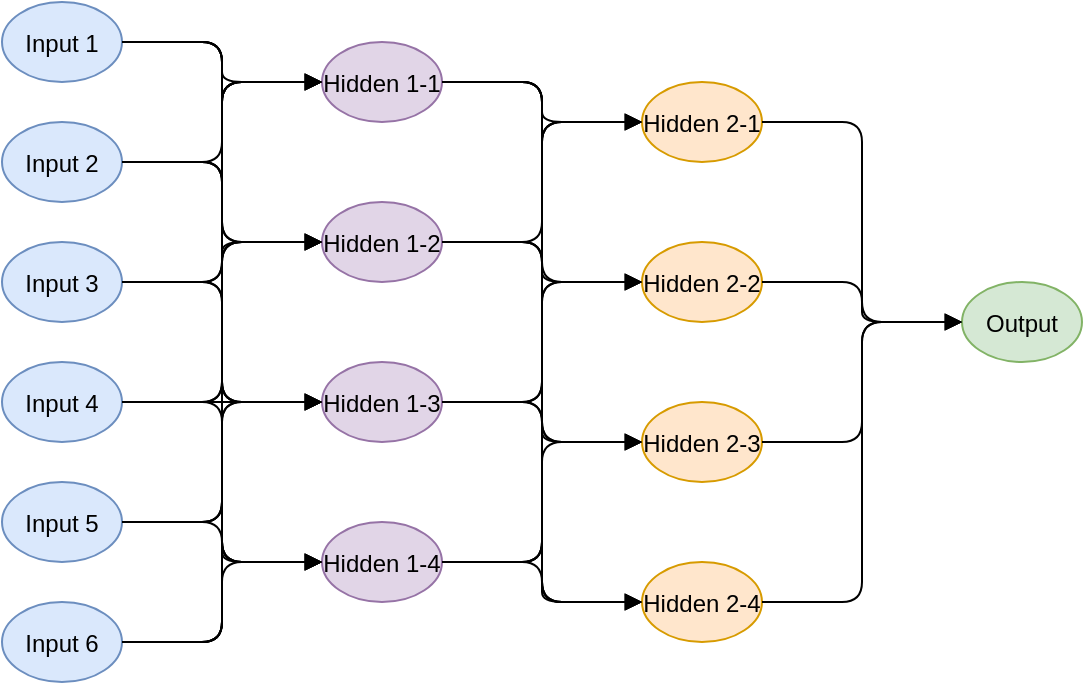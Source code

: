 <mxfile>
    <diagram name="MLP Architecture" id="0">
        <mxGraphModel dx="594" dy="841" grid="1" gridSize="10" guides="1" tooltips="1" connect="1" arrows="1" fold="1" page="1" pageScale="1" pageWidth="850" pageHeight="1100" math="0" shadow="0">
            <root>
                <mxCell id="0"/>
                <mxCell id="1" parent="0"/>
                <mxCell id="in1" value="Input 1" style="ellipse;fillColor=#dae8fc;strokeColor=#6c8ebf;" parent="1" vertex="1">
                    <mxGeometry x="60" y="60" width="60" height="40" as="geometry"/>
                </mxCell>
                <mxCell id="in2" value="Input 2" style="ellipse;fillColor=#dae8fc;strokeColor=#6c8ebf;" parent="1" vertex="1">
                    <mxGeometry x="60" y="120" width="60" height="40" as="geometry"/>
                </mxCell>
                <mxCell id="in3" value="Input 3" style="ellipse;fillColor=#dae8fc;strokeColor=#6c8ebf;" parent="1" vertex="1">
                    <mxGeometry x="60" y="180" width="60" height="40" as="geometry"/>
                </mxCell>
                <mxCell id="in4" value="Input 4" style="ellipse;fillColor=#dae8fc;strokeColor=#6c8ebf;" parent="1" vertex="1">
                    <mxGeometry x="60" y="240" width="60" height="40" as="geometry"/>
                </mxCell>
                <mxCell id="in5" value="Input 5" style="ellipse;fillColor=#dae8fc;strokeColor=#6c8ebf;" parent="1" vertex="1">
                    <mxGeometry x="60" y="300" width="60" height="40" as="geometry"/>
                </mxCell>
                <mxCell id="in6" value="Input 6" style="ellipse;fillColor=#dae8fc;strokeColor=#6c8ebf;" parent="1" vertex="1">
                    <mxGeometry x="60" y="360" width="60" height="40" as="geometry"/>
                </mxCell>
                <mxCell id="h1_1" value="Hidden 1-1" style="ellipse;fillColor=#e1d5e7;strokeColor=#9673a6;" parent="1" vertex="1">
                    <mxGeometry x="220" y="80" width="60" height="40" as="geometry"/>
                </mxCell>
                <mxCell id="h1_2" value="Hidden 1-2" style="ellipse;fillColor=#e1d5e7;strokeColor=#9673a6;" parent="1" vertex="1">
                    <mxGeometry x="220" y="160" width="60" height="40" as="geometry"/>
                </mxCell>
                <mxCell id="h1_3" value="Hidden 1-3" style="ellipse;fillColor=#e1d5e7;strokeColor=#9673a6;" parent="1" vertex="1">
                    <mxGeometry x="220" y="240" width="60" height="40" as="geometry"/>
                </mxCell>
                <mxCell id="h1_4" value="Hidden 1-4" style="ellipse;fillColor=#e1d5e7;strokeColor=#9673a6;" parent="1" vertex="1">
                    <mxGeometry x="220" y="320" width="60" height="40" as="geometry"/>
                </mxCell>
                <mxCell id="h2_1" value="Hidden 2-1" style="ellipse;fillColor=#ffe6cc;strokeColor=#d79b00;" parent="1" vertex="1">
                    <mxGeometry x="380" y="100" width="60" height="40" as="geometry"/>
                </mxCell>
                <mxCell id="h2_2" value="Hidden 2-2" style="ellipse;fillColor=#ffe6cc;strokeColor=#d79b00;" parent="1" vertex="1">
                    <mxGeometry x="380" y="180" width="60" height="40" as="geometry"/>
                </mxCell>
                <mxCell id="h2_3" value="Hidden 2-3" style="ellipse;fillColor=#ffe6cc;strokeColor=#d79b00;" parent="1" vertex="1">
                    <mxGeometry x="380" y="260" width="60" height="40" as="geometry"/>
                </mxCell>
                <mxCell id="h2_4" value="Hidden 2-4" style="ellipse;fillColor=#ffe6cc;strokeColor=#d79b00;" parent="1" vertex="1">
                    <mxGeometry x="380" y="340" width="60" height="40" as="geometry"/>
                </mxCell>
                <mxCell id="out1" value="Output" style="ellipse;fillColor=#d5e8d4;strokeColor=#82b366;" parent="1" vertex="1">
                    <mxGeometry x="540" y="200" width="60" height="40" as="geometry"/>
                </mxCell>
                <mxCell id="e1" style="edgeStyle=elbowEdgeStyle;endArrow=block;" parent="1" source="in1" target="h1_1" edge="1">
                    <mxGeometry relative="1" as="geometry"/>
                </mxCell>
                <mxCell id="e2" style="edgeStyle=elbowEdgeStyle;endArrow=block;" parent="1" source="in1" target="h1_2" edge="1">
                    <mxGeometry relative="1" as="geometry"/>
                </mxCell>
                <mxCell id="e3" style="edgeStyle=elbowEdgeStyle;endArrow=block;" parent="1" source="in1" target="h1_3" edge="1">
                    <mxGeometry relative="1" as="geometry"/>
                </mxCell>
                <mxCell id="e4" style="edgeStyle=elbowEdgeStyle;endArrow=block;" parent="1" target="h1_4" edge="1">
                    <mxGeometry relative="1" as="geometry">
                        <mxPoint x="120" y="80" as="sourcePoint"/>
                    </mxGeometry>
                </mxCell>
                <mxCell id="e5" style="edgeStyle=elbowEdgeStyle;endArrow=block;" parent="1" source="in2" target="h1_1" edge="1">
                    <mxGeometry relative="1" as="geometry"/>
                </mxCell>
                <mxCell id="e6" style="edgeStyle=elbowEdgeStyle;endArrow=block;" parent="1" source="in2" target="h1_2" edge="1">
                    <mxGeometry relative="1" as="geometry"/>
                </mxCell>
                <mxCell id="e7" style="edgeStyle=elbowEdgeStyle;endArrow=block;" parent="1" source="in2" target="h1_3" edge="1">
                    <mxGeometry relative="1" as="geometry"/>
                </mxCell>
                <mxCell id="e8" style="edgeStyle=elbowEdgeStyle;endArrow=block;" parent="1" source="in2" target="h1_4" edge="1">
                    <mxGeometry relative="1" as="geometry"/>
                </mxCell>
                <mxCell id="e9" style="edgeStyle=elbowEdgeStyle;endArrow=block;" parent="1" source="in3" target="h1_1" edge="1">
                    <mxGeometry relative="1" as="geometry"/>
                </mxCell>
                <mxCell id="e10" style="edgeStyle=elbowEdgeStyle;endArrow=block;" parent="1" source="in3" target="h1_2" edge="1">
                    <mxGeometry relative="1" as="geometry"/>
                </mxCell>
                <mxCell id="e11" style="edgeStyle=elbowEdgeStyle;endArrow=block;" parent="1" source="in3" target="h1_3" edge="1">
                    <mxGeometry relative="1" as="geometry"/>
                </mxCell>
                <mxCell id="e12" style="edgeStyle=elbowEdgeStyle;endArrow=block;" parent="1" source="in3" target="h1_4" edge="1">
                    <mxGeometry relative="1" as="geometry"/>
                </mxCell>
                <mxCell id="e13" style="edgeStyle=elbowEdgeStyle;endArrow=block;" parent="1" source="in4" target="h1_1" edge="1">
                    <mxGeometry relative="1" as="geometry"/>
                </mxCell>
                <mxCell id="e14" style="edgeStyle=elbowEdgeStyle;endArrow=block;" parent="1" source="in4" target="h1_2" edge="1">
                    <mxGeometry relative="1" as="geometry"/>
                </mxCell>
                <mxCell id="e15" style="edgeStyle=elbowEdgeStyle;endArrow=block;" parent="1" source="in4" target="h1_3" edge="1">
                    <mxGeometry relative="1" as="geometry"/>
                </mxCell>
                <mxCell id="e16" style="edgeStyle=elbowEdgeStyle;endArrow=block;" parent="1" source="in4" target="h1_4" edge="1">
                    <mxGeometry relative="1" as="geometry"/>
                </mxCell>
                <mxCell id="e17" style="edgeStyle=elbowEdgeStyle;endArrow=block;" parent="1" source="in5" target="h1_1" edge="1">
                    <mxGeometry relative="1" as="geometry"/>
                </mxCell>
                <mxCell id="e18" style="edgeStyle=elbowEdgeStyle;endArrow=block;" parent="1" source="in5" target="h1_2" edge="1">
                    <mxGeometry relative="1" as="geometry"/>
                </mxCell>
                <mxCell id="e19" style="edgeStyle=elbowEdgeStyle;endArrow=block;" parent="1" source="in5" target="h1_3" edge="1">
                    <mxGeometry relative="1" as="geometry"/>
                </mxCell>
                <mxCell id="e20" style="edgeStyle=elbowEdgeStyle;endArrow=block;" parent="1" source="in5" target="h1_4" edge="1">
                    <mxGeometry relative="1" as="geometry"/>
                </mxCell>
                <mxCell id="e21" style="edgeStyle=elbowEdgeStyle;endArrow=block;" parent="1" source="in6" target="h1_1" edge="1">
                    <mxGeometry relative="1" as="geometry"/>
                </mxCell>
                <mxCell id="e22" style="edgeStyle=elbowEdgeStyle;endArrow=block;" parent="1" source="in6" target="h1_2" edge="1">
                    <mxGeometry relative="1" as="geometry"/>
                </mxCell>
                <mxCell id="e23" style="edgeStyle=elbowEdgeStyle;endArrow=block;" parent="1" source="in6" target="h1_3" edge="1">
                    <mxGeometry relative="1" as="geometry"/>
                </mxCell>
                <mxCell id="e24" style="edgeStyle=elbowEdgeStyle;endArrow=block;" parent="1" source="in6" target="h1_4" edge="1">
                    <mxGeometry relative="1" as="geometry"/>
                </mxCell>
                <mxCell id="e25" style="edgeStyle=elbowEdgeStyle;endArrow=block;" parent="1" source="h1_1" target="h2_1" edge="1">
                    <mxGeometry relative="1" as="geometry"/>
                </mxCell>
                <mxCell id="e26" style="edgeStyle=elbowEdgeStyle;endArrow=block;" parent="1" source="h1_1" target="h2_2" edge="1">
                    <mxGeometry relative="1" as="geometry"/>
                </mxCell>
                <mxCell id="e27" style="edgeStyle=elbowEdgeStyle;endArrow=block;" parent="1" source="h1_1" target="h2_3" edge="1">
                    <mxGeometry relative="1" as="geometry"/>
                </mxCell>
                <mxCell id="e28" style="edgeStyle=elbowEdgeStyle;endArrow=block;" parent="1" source="h1_1" target="h2_4" edge="1">
                    <mxGeometry relative="1" as="geometry"/>
                </mxCell>
                <mxCell id="e29" style="edgeStyle=elbowEdgeStyle;endArrow=block;" parent="1" source="h1_2" target="h2_1" edge="1">
                    <mxGeometry relative="1" as="geometry"/>
                </mxCell>
                <mxCell id="e30" style="edgeStyle=elbowEdgeStyle;endArrow=block;" parent="1" source="h1_2" target="h2_2" edge="1">
                    <mxGeometry relative="1" as="geometry"/>
                </mxCell>
                <mxCell id="e31" style="edgeStyle=elbowEdgeStyle;endArrow=block;" parent="1" source="h1_2" target="h2_3" edge="1">
                    <mxGeometry relative="1" as="geometry"/>
                </mxCell>
                <mxCell id="e32" style="edgeStyle=elbowEdgeStyle;endArrow=block;" parent="1" source="h1_2" target="h2_4" edge="1">
                    <mxGeometry relative="1" as="geometry"/>
                </mxCell>
                <mxCell id="e33" style="edgeStyle=elbowEdgeStyle;endArrow=block;" parent="1" source="h1_3" target="h2_1" edge="1">
                    <mxGeometry relative="1" as="geometry"/>
                </mxCell>
                <mxCell id="e34" style="edgeStyle=elbowEdgeStyle;endArrow=block;" parent="1" source="h1_3" target="h2_2" edge="1">
                    <mxGeometry relative="1" as="geometry"/>
                </mxCell>
                <mxCell id="e35" style="edgeStyle=elbowEdgeStyle;endArrow=block;" parent="1" source="h1_3" target="h2_3" edge="1">
                    <mxGeometry relative="1" as="geometry"/>
                </mxCell>
                <mxCell id="e36" style="edgeStyle=elbowEdgeStyle;endArrow=block;" parent="1" source="h1_3" target="h2_4" edge="1">
                    <mxGeometry relative="1" as="geometry"/>
                </mxCell>
                <mxCell id="e37" style="edgeStyle=elbowEdgeStyle;endArrow=block;" parent="1" source="h1_4" target="h2_1" edge="1">
                    <mxGeometry relative="1" as="geometry"/>
                </mxCell>
                <mxCell id="e38" style="edgeStyle=elbowEdgeStyle;endArrow=block;" parent="1" source="h1_4" target="h2_2" edge="1">
                    <mxGeometry relative="1" as="geometry"/>
                </mxCell>
                <mxCell id="e39" style="edgeStyle=elbowEdgeStyle;endArrow=block;" parent="1" source="h1_4" target="h2_3" edge="1">
                    <mxGeometry relative="1" as="geometry"/>
                </mxCell>
                <mxCell id="e40" style="edgeStyle=elbowEdgeStyle;endArrow=block;" parent="1" source="h1_4" target="h2_4" edge="1">
                    <mxGeometry relative="1" as="geometry"/>
                </mxCell>
                <mxCell id="e41" style="edgeStyle=elbowEdgeStyle;endArrow=block;" parent="1" source="h2_1" target="out1" edge="1">
                    <mxGeometry relative="1" as="geometry"/>
                </mxCell>
                <mxCell id="e42" style="edgeStyle=elbowEdgeStyle;endArrow=block;" parent="1" source="h2_2" target="out1" edge="1">
                    <mxGeometry relative="1" as="geometry"/>
                </mxCell>
                <mxCell id="e43" style="edgeStyle=elbowEdgeStyle;endArrow=block;" parent="1" source="h2_3" target="out1" edge="1">
                    <mxGeometry relative="1" as="geometry"/>
                </mxCell>
                <mxCell id="e44" style="edgeStyle=elbowEdgeStyle;endArrow=block;" parent="1" source="h2_4" target="out1" edge="1">
                    <mxGeometry relative="1" as="geometry"/>
                </mxCell>
            </root>
        </mxGraphModel>
    </diagram>
</mxfile>